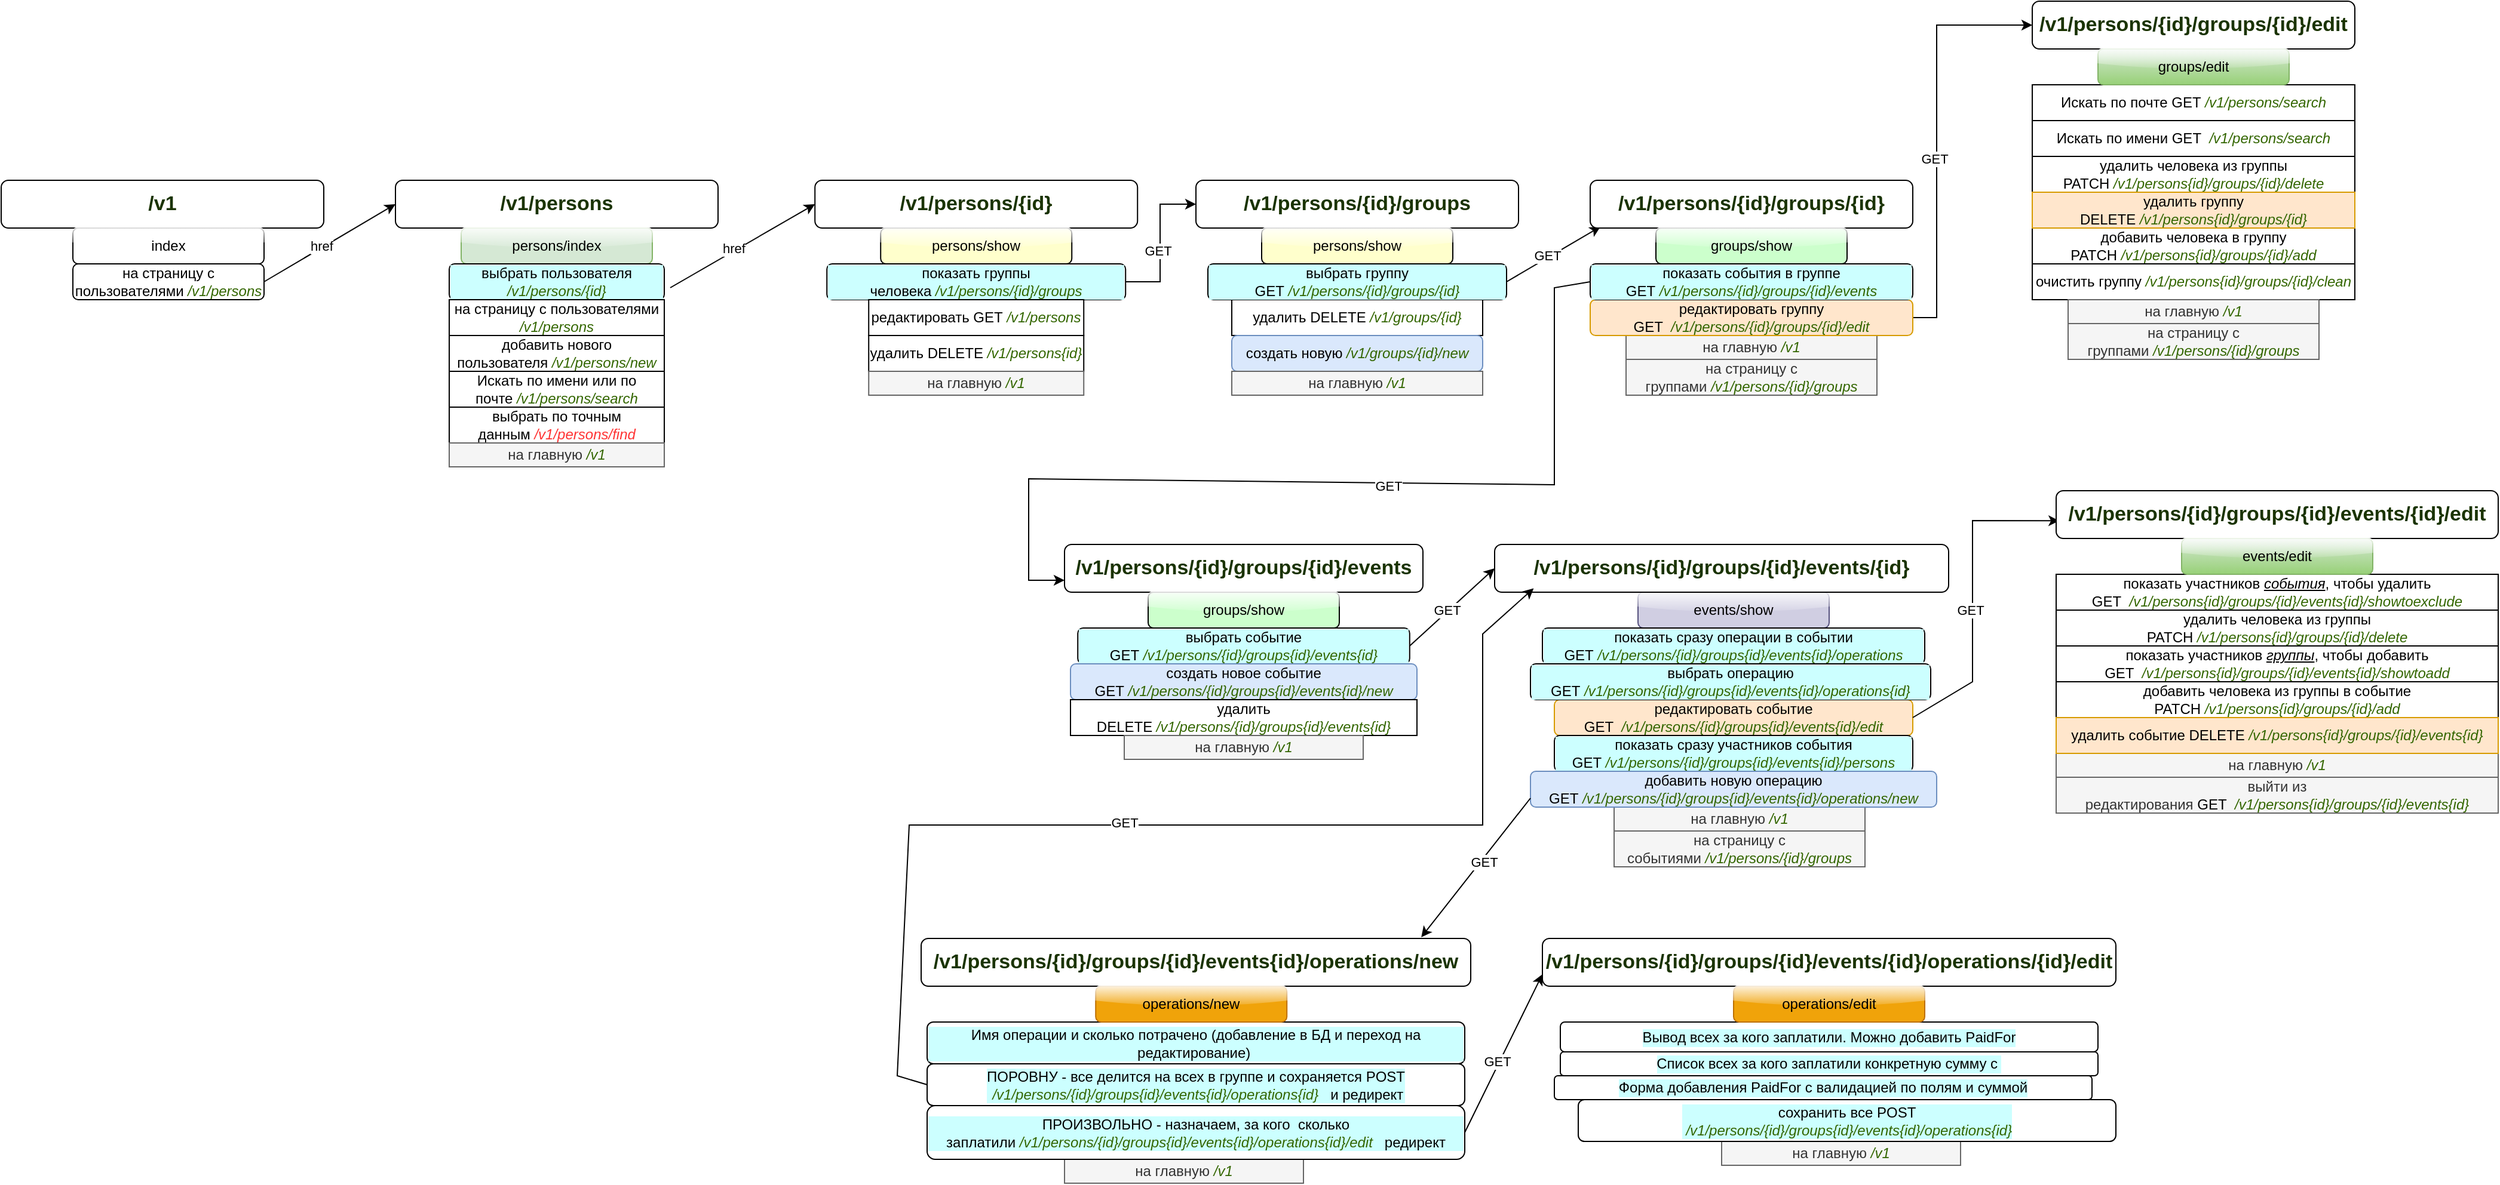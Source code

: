<mxfile version="24.2.5" type="device">
  <diagram name="Page-1" id="74e2e168-ea6b-b213-b513-2b3c1d86103e">
    <mxGraphModel dx="1304" dy="1616" grid="1" gridSize="10" guides="1" tooltips="1" connect="1" arrows="1" fold="1" page="1" pageScale="1" pageWidth="1100" pageHeight="850" background="none" math="0" shadow="0">
      <root>
        <mxCell id="0" />
        <mxCell id="1" parent="0" />
        <mxCell id="BEBbS3vsw5Kdo4hlM5Nz-18" value="" style="group" parent="1" vertex="1" connectable="0">
          <mxGeometry x="20" y="30" width="270" height="100" as="geometry" />
        </mxCell>
        <mxCell id="BEBbS3vsw5Kdo4hlM5Nz-8" value="&lt;b&gt;&lt;font color=&quot;#1a3300&quot; style=&quot;font-size: 17px;&quot;&gt;/v1&lt;/font&gt;&lt;/b&gt;" style="rounded=1;whiteSpace=wrap;html=1;align=center;" parent="BEBbS3vsw5Kdo4hlM5Nz-18" vertex="1">
          <mxGeometry width="270" height="40" as="geometry" />
        </mxCell>
        <mxCell id="BEBbS3vsw5Kdo4hlM5Nz-9" value="index" style="rounded=1;whiteSpace=wrap;html=1;shadow=0;glass=1;" parent="BEBbS3vsw5Kdo4hlM5Nz-18" vertex="1">
          <mxGeometry x="60" y="40" width="160" height="30" as="geometry" />
        </mxCell>
        <mxCell id="BEBbS3vsw5Kdo4hlM5Nz-13" value="на страницу с пользователями&amp;nbsp;&lt;i&gt;&lt;font color=&quot;#336600&quot;&gt;/v1/persons&lt;/font&gt;&lt;/i&gt;" style="rounded=1;whiteSpace=wrap;html=1;shadow=0;" parent="BEBbS3vsw5Kdo4hlM5Nz-18" vertex="1">
          <mxGeometry x="60" y="70" width="160" height="30" as="geometry" />
        </mxCell>
        <mxCell id="BEBbS3vsw5Kdo4hlM5Nz-21" value="" style="endArrow=classic;html=1;rounded=0;exitX=1;exitY=0.5;exitDx=0;exitDy=0;entryX=0;entryY=0.5;entryDx=0;entryDy=0;" parent="1" source="BEBbS3vsw5Kdo4hlM5Nz-13" target="BEBbS3vsw5Kdo4hlM5Nz-15" edge="1">
          <mxGeometry relative="1" as="geometry">
            <mxPoint x="430" y="220" as="sourcePoint" />
            <mxPoint x="530" y="220" as="targetPoint" />
          </mxGeometry>
        </mxCell>
        <mxCell id="BEBbS3vsw5Kdo4hlM5Nz-24" value="href" style="edgeLabel;html=1;align=center;verticalAlign=middle;resizable=0;points=[];" parent="BEBbS3vsw5Kdo4hlM5Nz-21" vertex="1" connectable="0">
          <mxGeometry x="-0.109" y="2" relative="1" as="geometry">
            <mxPoint as="offset" />
          </mxGeometry>
        </mxCell>
        <mxCell id="BEBbS3vsw5Kdo4hlM5Nz-44" value="" style="group;fillColor=default;" parent="1" vertex="1" connectable="0">
          <mxGeometry x="350" y="30" width="270" height="240" as="geometry" />
        </mxCell>
        <mxCell id="BEBbS3vsw5Kdo4hlM5Nz-15" value="&lt;b&gt;&lt;font color=&quot;#1a3300&quot; style=&quot;font-size: 17px;&quot;&gt;/v1/persons&lt;/font&gt;&lt;/b&gt;" style="rounded=1;whiteSpace=wrap;html=1;align=center;gradientColor=none;" parent="BEBbS3vsw5Kdo4hlM5Nz-44" vertex="1">
          <mxGeometry width="270" height="40" as="geometry" />
        </mxCell>
        <mxCell id="BEBbS3vsw5Kdo4hlM5Nz-16" value="persons/index" style="rounded=1;whiteSpace=wrap;html=1;fillColor=#d5e8d4;strokeColor=#82b366;shadow=0;glass=1;" parent="BEBbS3vsw5Kdo4hlM5Nz-44" vertex="1">
          <mxGeometry x="55" y="40" width="160" height="30" as="geometry" />
        </mxCell>
        <mxCell id="BEBbS3vsw5Kdo4hlM5Nz-17" value="выбрать пользователя &lt;i style=&quot;&quot;&gt;&lt;font color=&quot;#336600&quot;&gt;/v1/persons/{id}&lt;/font&gt;&lt;/i&gt;" style="rounded=1;whiteSpace=wrap;html=1;shadow=0;align=center;horizontal=1;verticalAlign=middle;labelBackgroundColor=#CCFFFF;" parent="BEBbS3vsw5Kdo4hlM5Nz-44" vertex="1">
          <mxGeometry x="45" y="70" width="180" height="30" as="geometry" />
        </mxCell>
        <mxCell id="BEBbS3vsw5Kdo4hlM5Nz-25" value="на страницу с пользователями &lt;i&gt;&lt;font color=&quot;#336600&quot;&gt;/v1/persons&lt;/font&gt;&lt;/i&gt;" style="rounded=0;whiteSpace=wrap;html=1;shadow=0;align=center;horizontal=1;verticalAlign=middle;" parent="BEBbS3vsw5Kdo4hlM5Nz-44" vertex="1">
          <mxGeometry x="45" y="100" width="180" height="30" as="geometry" />
        </mxCell>
        <mxCell id="BEBbS3vsw5Kdo4hlM5Nz-26" value="добавить нового пользователя&amp;nbsp;&lt;i&gt;&lt;font color=&quot;#336600&quot;&gt;/v1/persons/new&lt;/font&gt;&lt;/i&gt;" style="rounded=0;whiteSpace=wrap;html=1;shadow=0;align=center;horizontal=1;verticalAlign=middle;" parent="BEBbS3vsw5Kdo4hlM5Nz-44" vertex="1">
          <mxGeometry x="45" y="130" width="180" height="30" as="geometry" />
        </mxCell>
        <mxCell id="BEBbS3vsw5Kdo4hlM5Nz-27" value="Искать по имени или по почте&amp;nbsp;&lt;i&gt;&lt;font color=&quot;#336600&quot;&gt;/v1/persons/search&lt;/font&gt;&lt;/i&gt;" style="rounded=0;whiteSpace=wrap;html=1;shadow=0;align=center;horizontal=1;verticalAlign=middle;" parent="BEBbS3vsw5Kdo4hlM5Nz-44" vertex="1">
          <mxGeometry x="45" y="160" width="180" height="30" as="geometry" />
        </mxCell>
        <mxCell id="BEBbS3vsw5Kdo4hlM5Nz-28" value="выбрать по точным данным&amp;nbsp;&lt;i&gt;&lt;font color=&quot;#ff3333&quot;&gt;/v1/persons/find&lt;/font&gt;&lt;/i&gt;" style="rounded=0;whiteSpace=wrap;html=1;shadow=0;align=center;horizontal=1;verticalAlign=middle;" parent="BEBbS3vsw5Kdo4hlM5Nz-44" vertex="1">
          <mxGeometry x="45" y="190" width="180" height="30" as="geometry" />
        </mxCell>
        <mxCell id="BEBbS3vsw5Kdo4hlM5Nz-40" value="на главную&amp;nbsp;&lt;i&gt;&lt;font color=&quot;#336600&quot;&gt;/v1&lt;/font&gt;&lt;/i&gt;" style="rounded=0;whiteSpace=wrap;html=1;shadow=0;align=center;horizontal=1;verticalAlign=middle;fillColor=#f5f5f5;fontColor=#333333;strokeColor=#666666;" parent="BEBbS3vsw5Kdo4hlM5Nz-44" vertex="1">
          <mxGeometry x="45" y="220" width="180" height="20" as="geometry" />
        </mxCell>
        <mxCell id="BEBbS3vsw5Kdo4hlM5Nz-48" value="" style="endArrow=classic;html=1;rounded=0;entryX=0;entryY=0.5;entryDx=0;entryDy=0;" parent="1" target="BEBbS3vsw5Kdo4hlM5Nz-31" edge="1">
          <mxGeometry relative="1" as="geometry">
            <mxPoint x="580" y="120" as="sourcePoint" />
            <mxPoint x="700" y="90" as="targetPoint" />
          </mxGeometry>
        </mxCell>
        <mxCell id="BEBbS3vsw5Kdo4hlM5Nz-49" value="href" style="edgeLabel;html=1;align=center;verticalAlign=middle;resizable=0;points=[];" parent="BEBbS3vsw5Kdo4hlM5Nz-48" vertex="1" connectable="0">
          <mxGeometry x="-0.109" y="2" relative="1" as="geometry">
            <mxPoint as="offset" />
          </mxGeometry>
        </mxCell>
        <mxCell id="BEBbS3vsw5Kdo4hlM5Nz-50" value="" style="group" parent="1" vertex="1" connectable="0">
          <mxGeometry x="701.11" y="30" width="270" height="210" as="geometry" />
        </mxCell>
        <mxCell id="BEBbS3vsw5Kdo4hlM5Nz-31" value="&lt;b&gt;&lt;font color=&quot;#1a3300&quot; style=&quot;font-size: 17px;&quot;&gt;/v1/persons/{id}&lt;/font&gt;&lt;/b&gt;" style="rounded=1;whiteSpace=wrap;html=1;align=center;" parent="BEBbS3vsw5Kdo4hlM5Nz-50" vertex="1">
          <mxGeometry width="270" height="40" as="geometry" />
        </mxCell>
        <mxCell id="BEBbS3vsw5Kdo4hlM5Nz-32" value="persons/show" style="rounded=1;whiteSpace=wrap;html=1;fillColor=#FFFFCC;strokeColor=default;shadow=0;glass=1;gradientColor=none;fillStyle=auto;" parent="BEBbS3vsw5Kdo4hlM5Nz-50" vertex="1">
          <mxGeometry x="55" y="40" width="160" height="30" as="geometry" />
        </mxCell>
        <mxCell id="BEBbS3vsw5Kdo4hlM5Nz-33" value="показать группы человека&amp;nbsp;&lt;i style=&quot;&quot;&gt;&lt;font color=&quot;#336600&quot;&gt;/v1/persons/{id}/groups&lt;/font&gt;&lt;/i&gt;" style="rounded=1;whiteSpace=wrap;html=1;shadow=0;align=center;horizontal=1;verticalAlign=middle;labelBackgroundColor=#CCFFFF;" parent="BEBbS3vsw5Kdo4hlM5Nz-50" vertex="1">
          <mxGeometry x="10" y="70" width="250" height="30" as="geometry" />
        </mxCell>
        <mxCell id="BEBbS3vsw5Kdo4hlM5Nz-34" value="редактировать GET&amp;nbsp;&lt;i&gt;&lt;font color=&quot;#336600&quot;&gt;/v1/persons&lt;/font&gt;&lt;/i&gt;" style="rounded=0;whiteSpace=wrap;html=1;shadow=0;align=center;horizontal=1;verticalAlign=middle;" parent="BEBbS3vsw5Kdo4hlM5Nz-50" vertex="1">
          <mxGeometry x="45" y="100" width="180" height="30" as="geometry" />
        </mxCell>
        <mxCell id="BEBbS3vsw5Kdo4hlM5Nz-35" value="удалить DELETE&amp;nbsp;&lt;i&gt;&lt;font color=&quot;#336600&quot;&gt;/v1/persons{id}&lt;/font&gt;&lt;/i&gt;" style="rounded=0;whiteSpace=wrap;html=1;shadow=0;align=center;horizontal=1;verticalAlign=middle;" parent="BEBbS3vsw5Kdo4hlM5Nz-50" vertex="1">
          <mxGeometry x="45" y="130" width="180" height="30" as="geometry" />
        </mxCell>
        <mxCell id="BEBbS3vsw5Kdo4hlM5Nz-43" value="на главную&amp;nbsp;&lt;i&gt;&lt;font color=&quot;#336600&quot;&gt;/v1&lt;/font&gt;&lt;/i&gt;" style="rounded=0;whiteSpace=wrap;html=1;shadow=0;align=center;horizontal=1;verticalAlign=middle;fillColor=#f5f5f5;fontColor=#333333;strokeColor=#666666;" parent="BEBbS3vsw5Kdo4hlM5Nz-50" vertex="1">
          <mxGeometry x="45" y="160" width="180" height="20" as="geometry" />
        </mxCell>
        <mxCell id="BEBbS3vsw5Kdo4hlM5Nz-63" value="" style="group;rounded=1;" parent="1" vertex="1" connectable="0">
          <mxGeometry x="1020" y="30" width="270" height="180" as="geometry" />
        </mxCell>
        <mxCell id="BEBbS3vsw5Kdo4hlM5Nz-52" value="&lt;b&gt;&lt;font color=&quot;#1a3300&quot; style=&quot;font-size: 17px;&quot;&gt;/v1/persons/{id}/groups&lt;/font&gt;&lt;/b&gt;" style="rounded=1;whiteSpace=wrap;html=1;align=center;" parent="BEBbS3vsw5Kdo4hlM5Nz-63" vertex="1">
          <mxGeometry width="270" height="40" as="geometry" />
        </mxCell>
        <mxCell id="BEBbS3vsw5Kdo4hlM5Nz-53" value="persons/show" style="rounded=1;whiteSpace=wrap;html=1;fillColor=#FFFFCC;strokeColor=default;shadow=0;glass=1;gradientColor=none;fillStyle=auto;" parent="BEBbS3vsw5Kdo4hlM5Nz-63" vertex="1">
          <mxGeometry x="55" y="40" width="160" height="30" as="geometry" />
        </mxCell>
        <mxCell id="BEBbS3vsw5Kdo4hlM5Nz-56" value="удалить DELETE&amp;nbsp;&lt;i&gt;&lt;font color=&quot;#336600&quot;&gt;/v1/groups/{id}&lt;/font&gt;&lt;/i&gt;" style="rounded=0;whiteSpace=wrap;html=1;shadow=0;align=center;horizontal=1;verticalAlign=middle;" parent="BEBbS3vsw5Kdo4hlM5Nz-63" vertex="1">
          <mxGeometry x="30" y="100" width="210" height="30" as="geometry" />
        </mxCell>
        <mxCell id="BEBbS3vsw5Kdo4hlM5Nz-82" value="выбрать группу GET&amp;nbsp;&lt;i&gt;&lt;font color=&quot;#336600&quot;&gt;/v1/persons/{id}/groups/{id}&lt;/font&gt;&lt;/i&gt;" style="rounded=1;whiteSpace=wrap;html=1;shadow=0;align=center;horizontal=1;verticalAlign=middle;labelBackgroundColor=#CCFFFF;fillColor=#CCFFFF;" parent="BEBbS3vsw5Kdo4hlM5Nz-63" vertex="1">
          <mxGeometry x="10" y="70" width="250" height="30" as="geometry" />
        </mxCell>
        <mxCell id="oNw53tcxBaCoQyOkh3II-2" value="создать новую&amp;nbsp;&lt;i&gt;&lt;font color=&quot;#336600&quot;&gt;/v1/groups/{id}/&lt;/font&gt;&lt;/i&gt;&lt;i&gt;&lt;font color=&quot;#336600&quot;&gt;new&lt;/font&gt;&lt;/i&gt;" style="rounded=1;whiteSpace=wrap;html=1;shadow=0;align=center;horizontal=1;verticalAlign=middle;fillColor=#dae8fc;strokeColor=#6c8ebf;" vertex="1" parent="BEBbS3vsw5Kdo4hlM5Nz-63">
          <mxGeometry x="30" y="130" width="210" height="30" as="geometry" />
        </mxCell>
        <mxCell id="BEBbS3vsw5Kdo4hlM5Nz-57" value="на главную&amp;nbsp;&lt;i&gt;&lt;font color=&quot;#336600&quot;&gt;/v1&lt;/font&gt;&lt;/i&gt;" style="rounded=0;whiteSpace=wrap;html=1;shadow=0;align=center;horizontal=1;verticalAlign=middle;fillColor=#f5f5f5;fontColor=#333333;strokeColor=#666666;" parent="BEBbS3vsw5Kdo4hlM5Nz-63" vertex="1">
          <mxGeometry x="30" y="160" width="210" height="20" as="geometry" />
        </mxCell>
        <mxCell id="BEBbS3vsw5Kdo4hlM5Nz-71" value="" style="endArrow=classic;html=1;rounded=0;entryX=0;entryY=0.5;entryDx=0;entryDy=0;exitX=1;exitY=0.5;exitDx=0;exitDy=0;" parent="1" source="BEBbS3vsw5Kdo4hlM5Nz-33" target="BEBbS3vsw5Kdo4hlM5Nz-52" edge="1">
          <mxGeometry relative="1" as="geometry">
            <mxPoint x="920" y="155" as="sourcePoint" />
            <mxPoint x="1030" y="85" as="targetPoint" />
            <Array as="points">
              <mxPoint x="990" y="115" />
              <mxPoint x="990" y="50" />
            </Array>
          </mxGeometry>
        </mxCell>
        <mxCell id="BEBbS3vsw5Kdo4hlM5Nz-72" value="GET" style="edgeLabel;html=1;align=center;verticalAlign=middle;resizable=0;points=[];" parent="BEBbS3vsw5Kdo4hlM5Nz-71" vertex="1" connectable="0">
          <mxGeometry x="-0.109" y="2" relative="1" as="geometry">
            <mxPoint as="offset" />
          </mxGeometry>
        </mxCell>
        <mxCell id="BEBbS3vsw5Kdo4hlM5Nz-73" value="" style="endArrow=classic;html=1;rounded=0;exitX=1;exitY=0.5;exitDx=0;exitDy=0;entryX=0.032;entryY=0.971;entryDx=0;entryDy=0;entryPerimeter=0;" parent="1" source="BEBbS3vsw5Kdo4hlM5Nz-82" target="BEBbS3vsw5Kdo4hlM5Nz-65" edge="1">
          <mxGeometry relative="1" as="geometry">
            <mxPoint x="1270" y="115" as="sourcePoint" />
            <mxPoint x="1350" y="70" as="targetPoint" />
          </mxGeometry>
        </mxCell>
        <mxCell id="BEBbS3vsw5Kdo4hlM5Nz-74" value="GET" style="edgeLabel;html=1;align=center;verticalAlign=middle;resizable=0;points=[];" parent="BEBbS3vsw5Kdo4hlM5Nz-73" vertex="1" connectable="0">
          <mxGeometry x="-0.109" y="2" relative="1" as="geometry">
            <mxPoint as="offset" />
          </mxGeometry>
        </mxCell>
        <mxCell id="BEBbS3vsw5Kdo4hlM5Nz-88" value="" style="endArrow=classic;html=1;rounded=0;exitX=1;exitY=0.5;exitDx=0;exitDy=0;entryX=0;entryY=0.5;entryDx=0;entryDy=0;" parent="1" source="BEBbS3vsw5Kdo4hlM5Nz-67" target="BEBbS3vsw5Kdo4hlM5Nz-85" edge="1">
          <mxGeometry relative="1" as="geometry">
            <mxPoint x="1620" y="146" as="sourcePoint" />
            <mxPoint x="1699" y="100" as="targetPoint" />
            <Array as="points">
              <mxPoint x="1640" y="145" />
              <mxPoint x="1640" y="-100" />
            </Array>
          </mxGeometry>
        </mxCell>
        <mxCell id="BEBbS3vsw5Kdo4hlM5Nz-89" value="GET" style="edgeLabel;html=1;align=center;verticalAlign=middle;resizable=0;points=[];" parent="BEBbS3vsw5Kdo4hlM5Nz-88" vertex="1" connectable="0">
          <mxGeometry x="-0.109" y="2" relative="1" as="geometry">
            <mxPoint as="offset" />
          </mxGeometry>
        </mxCell>
        <mxCell id="BEBbS3vsw5Kdo4hlM5Nz-90" value="" style="endArrow=classic;html=1;rounded=0;exitX=0;exitY=0.5;exitDx=0;exitDy=0;entryX=0;entryY=0.75;entryDx=0;entryDy=0;" parent="1" source="BEBbS3vsw5Kdo4hlM5Nz-70" target="BEBbS3vsw5Kdo4hlM5Nz-101" edge="1">
          <mxGeometry relative="1" as="geometry">
            <mxPoint x="1360" y="150" as="sourcePoint" />
            <mxPoint x="690" y="390" as="targetPoint" />
            <Array as="points">
              <mxPoint x="1320" y="120" />
              <mxPoint x="1320" y="285" />
              <mxPoint x="880" y="280" />
              <mxPoint x="880" y="365" />
            </Array>
          </mxGeometry>
        </mxCell>
        <mxCell id="BEBbS3vsw5Kdo4hlM5Nz-91" value="GET" style="edgeLabel;html=1;align=center;verticalAlign=middle;resizable=0;points=[];" parent="BEBbS3vsw5Kdo4hlM5Nz-90" vertex="1" connectable="0">
          <mxGeometry x="-0.109" y="2" relative="1" as="geometry">
            <mxPoint as="offset" />
          </mxGeometry>
        </mxCell>
        <mxCell id="BEBbS3vsw5Kdo4hlM5Nz-92" value="" style="group" parent="1" vertex="1" connectable="0">
          <mxGeometry x="1350" y="30" width="270" height="180" as="geometry" />
        </mxCell>
        <mxCell id="BEBbS3vsw5Kdo4hlM5Nz-69" value="на главную&amp;nbsp;&lt;i&gt;&lt;font color=&quot;#336600&quot;&gt;/v1&lt;/font&gt;&lt;/i&gt;" style="rounded=0;whiteSpace=wrap;html=1;shadow=0;align=center;horizontal=1;verticalAlign=middle;fillColor=#f5f5f5;fontColor=#333333;strokeColor=#666666;" parent="BEBbS3vsw5Kdo4hlM5Nz-92" vertex="1">
          <mxGeometry x="30" y="130" width="210" height="20" as="geometry" />
        </mxCell>
        <mxCell id="BEBbS3vsw5Kdo4hlM5Nz-78" value="на страницу с группами&amp;nbsp;&lt;i style=&quot;color: rgb(0, 0, 0);&quot;&gt;&lt;font color=&quot;#336600&quot;&gt;/v1/persons/{id}/groups&lt;/font&gt;&lt;/i&gt;" style="rounded=0;whiteSpace=wrap;html=1;shadow=0;align=center;horizontal=1;verticalAlign=middle;fillColor=#f5f5f5;fontColor=#333333;strokeColor=#666666;" parent="BEBbS3vsw5Kdo4hlM5Nz-92" vertex="1">
          <mxGeometry x="30" y="150" width="210" height="30" as="geometry" />
        </mxCell>
        <mxCell id="BEBbS3vsw5Kdo4hlM5Nz-65" value="&lt;b&gt;&lt;font color=&quot;#1a3300&quot; style=&quot;font-size: 17px;&quot;&gt;/v1/persons/{id}/groups/{id}&lt;/font&gt;&lt;/b&gt;" style="rounded=1;whiteSpace=wrap;html=1;align=center;" parent="BEBbS3vsw5Kdo4hlM5Nz-92" vertex="1">
          <mxGeometry width="270" height="40" as="geometry" />
        </mxCell>
        <mxCell id="BEBbS3vsw5Kdo4hlM5Nz-66" value="groups/show" style="rounded=1;whiteSpace=wrap;html=1;fillColor=#CCFFCC;strokeColor=default;shadow=0;glass=1;gradientColor=none;fillStyle=auto;" parent="BEBbS3vsw5Kdo4hlM5Nz-92" vertex="1">
          <mxGeometry x="55" y="40" width="160" height="30" as="geometry" />
        </mxCell>
        <mxCell id="BEBbS3vsw5Kdo4hlM5Nz-67" value="редактировать группу GET&amp;nbsp;&amp;nbsp;&lt;i&gt;&lt;font color=&quot;#336600&quot;&gt;/v1/persons/{id}/groups/{id}/edit&lt;/font&gt;&lt;/i&gt;" style="rounded=1;whiteSpace=wrap;html=1;shadow=0;align=center;horizontal=1;verticalAlign=middle;fillColor=#ffe6cc;strokeColor=#d79b00;" parent="BEBbS3vsw5Kdo4hlM5Nz-92" vertex="1">
          <mxGeometry y="100" width="270" height="30" as="geometry" />
        </mxCell>
        <mxCell id="BEBbS3vsw5Kdo4hlM5Nz-70" value="показать события в группе GET&amp;nbsp;&lt;i style=&quot;&quot;&gt;&lt;font color=&quot;#336600&quot;&gt;/v1/persons/{id}/groups/{id}/events&lt;/font&gt;&lt;/i&gt;" style="rounded=1;whiteSpace=wrap;html=1;shadow=0;align=center;horizontal=1;verticalAlign=middle;labelBackgroundColor=#CCFFFF;" parent="BEBbS3vsw5Kdo4hlM5Nz-92" vertex="1">
          <mxGeometry y="70" width="270" height="30" as="geometry" />
        </mxCell>
        <mxCell id="BEBbS3vsw5Kdo4hlM5Nz-101" value="&lt;b&gt;&lt;font style=&quot;font-size: 17px;&quot; color=&quot;#1a3300&quot;&gt;/v1/persons/{id}/groups/{id}/events&lt;/font&gt;&lt;/b&gt;" style="rounded=1;whiteSpace=wrap;html=1;align=center;" parent="1" vertex="1">
          <mxGeometry x="910" y="335" width="300" height="40" as="geometry" />
        </mxCell>
        <mxCell id="BEBbS3vsw5Kdo4hlM5Nz-103" value="выбрать событие GET&amp;nbsp;&lt;i style=&quot;&quot;&gt;&lt;font color=&quot;#336600&quot;&gt;/v1/persons/{id}/groups{id}/events{id}&lt;/font&gt;&lt;/i&gt;" style="rounded=1;whiteSpace=wrap;html=1;shadow=0;align=center;horizontal=1;verticalAlign=middle;labelBackgroundColor=#CCFFFF;" parent="1" vertex="1">
          <mxGeometry x="921.111" y="405" width="277.778" height="30" as="geometry" />
        </mxCell>
        <mxCell id="BEBbS3vsw5Kdo4hlM5Nz-104" value="создать новое событие GET&amp;nbsp;&lt;i&gt;&lt;font color=&quot;#336600&quot;&gt;/v1/persons/{id}/groups{id}/events{id}/new&lt;/font&gt;&lt;/i&gt;" style="rounded=1;html=1;shadow=0;align=center;horizontal=1;verticalAlign=middle;whiteSpace=wrap;fillColor=#dae8fc;strokeColor=#6c8ebf;" parent="1" vertex="1">
          <mxGeometry x="915" y="435" width="290" height="30" as="geometry" />
        </mxCell>
        <mxCell id="BEBbS3vsw5Kdo4hlM5Nz-105" value="удалить DELETE&amp;nbsp;&lt;i&gt;&lt;font color=&quot;#336600&quot;&gt;/v1/persons/{id}/groups{id}/events{id}&lt;/font&gt;&lt;/i&gt;" style="rounded=0;whiteSpace=wrap;html=1;shadow=0;align=center;horizontal=1;verticalAlign=middle;" parent="1" vertex="1">
          <mxGeometry x="915" y="465" width="290" height="30" as="geometry" />
        </mxCell>
        <mxCell id="BEBbS3vsw5Kdo4hlM5Nz-106" value="на главную&amp;nbsp;&lt;i&gt;&lt;font color=&quot;#336600&quot;&gt;/v1&lt;/font&gt;&lt;/i&gt;" style="rounded=0;whiteSpace=wrap;html=1;shadow=0;align=center;horizontal=1;verticalAlign=middle;fillColor=#f5f5f5;fontColor=#333333;strokeColor=#666666;" parent="1" vertex="1">
          <mxGeometry x="960" y="495" width="200" height="20" as="geometry" />
        </mxCell>
        <mxCell id="oNw53tcxBaCoQyOkh3II-6" value="на главную&amp;nbsp;&lt;i&gt;&lt;font color=&quot;#336600&quot;&gt;/v1&lt;/font&gt;&lt;/i&gt;" style="rounded=0;whiteSpace=wrap;html=1;shadow=0;align=center;horizontal=1;verticalAlign=middle;fillColor=#f5f5f5;fontColor=#333333;strokeColor=#666666;" vertex="1" parent="1">
          <mxGeometry x="1370" y="555" width="210" height="20" as="geometry" />
        </mxCell>
        <mxCell id="oNw53tcxBaCoQyOkh3II-7" value="на страницу с событиями&amp;nbsp;&lt;i style=&quot;color: rgb(0, 0, 0);&quot;&gt;&lt;font color=&quot;#336600&quot;&gt;/v1/persons/{id}/groups&lt;/font&gt;&lt;/i&gt;" style="rounded=0;whiteSpace=wrap;html=1;shadow=0;align=center;horizontal=1;verticalAlign=middle;fillColor=#f5f5f5;fontColor=#333333;strokeColor=#666666;" vertex="1" parent="1">
          <mxGeometry x="1370" y="575" width="210" height="30" as="geometry" />
        </mxCell>
        <mxCell id="oNw53tcxBaCoQyOkh3II-9" value="events/show" style="rounded=1;whiteSpace=wrap;html=1;fillColor=#d0cee2;shadow=0;glass=1;fillStyle=auto;strokeColor=#56517e;" vertex="1" parent="1">
          <mxGeometry x="1390" y="375" width="160" height="30" as="geometry" />
        </mxCell>
        <mxCell id="oNw53tcxBaCoQyOkh3II-10" value="редактировать событие GET&amp;nbsp;&amp;nbsp;&lt;i&gt;&lt;font color=&quot;#336600&quot;&gt;/v1/persons/{id}/groups{id}/events{id}/edit&lt;/font&gt;&lt;/i&gt;" style="rounded=1;whiteSpace=wrap;html=1;shadow=0;align=center;horizontal=1;verticalAlign=middle;fillColor=#ffe6cc;strokeColor=#d79b00;" vertex="1" parent="1">
          <mxGeometry x="1320" y="465" width="300" height="30" as="geometry" />
        </mxCell>
        <mxCell id="oNw53tcxBaCoQyOkh3II-11" value="показать сразу операции в событии GET&amp;nbsp;&lt;i style=&quot;&quot;&gt;&lt;font color=&quot;#336600&quot;&gt;/v1/persons/{id}/groups{id}/events{id}/operations&lt;/font&gt;&lt;/i&gt;" style="rounded=1;whiteSpace=wrap;html=1;shadow=0;align=center;horizontal=1;verticalAlign=middle;labelBackgroundColor=#CCFFFF;" vertex="1" parent="1">
          <mxGeometry x="1310" y="405" width="320" height="30" as="geometry" />
        </mxCell>
        <mxCell id="oNw53tcxBaCoQyOkh3II-12" value="&lt;b&gt;&lt;font style=&quot;font-size: 17px;&quot; color=&quot;#1a3300&quot;&gt;/v1/persons/{id}/groups/{id}/events/{id}&lt;/font&gt;&lt;/b&gt;" style="rounded=1;whiteSpace=wrap;html=1;align=center;" vertex="1" parent="1">
          <mxGeometry x="1270" y="335" width="380" height="40" as="geometry" />
        </mxCell>
        <mxCell id="oNw53tcxBaCoQyOkh3II-14" value="groups/show" style="rounded=1;whiteSpace=wrap;html=1;fillColor=#CCFFCC;strokeColor=default;shadow=0;glass=1;gradientColor=none;fillStyle=auto;" vertex="1" parent="1">
          <mxGeometry x="980" y="375" width="160" height="30" as="geometry" />
        </mxCell>
        <mxCell id="oNw53tcxBaCoQyOkh3II-15" value="" style="endArrow=classic;html=1;rounded=0;entryX=0;entryY=0.5;entryDx=0;entryDy=0;exitX=1;exitY=0.5;exitDx=0;exitDy=0;" edge="1" parent="1" source="BEBbS3vsw5Kdo4hlM5Nz-103" target="oNw53tcxBaCoQyOkh3II-12">
          <mxGeometry relative="1" as="geometry">
            <mxPoint x="1200" y="420" as="sourcePoint" />
            <mxPoint x="1277.89" y="367" as="targetPoint" />
          </mxGeometry>
        </mxCell>
        <mxCell id="oNw53tcxBaCoQyOkh3II-16" value="GET" style="edgeLabel;html=1;align=center;verticalAlign=middle;resizable=0;points=[];" vertex="1" connectable="0" parent="oNw53tcxBaCoQyOkh3II-15">
          <mxGeometry x="-0.109" y="2" relative="1" as="geometry">
            <mxPoint as="offset" />
          </mxGeometry>
        </mxCell>
        <mxCell id="oNw53tcxBaCoQyOkh3II-17" value="" style="group" vertex="1" connectable="0" parent="1">
          <mxGeometry x="1720" y="-120" width="270" height="300" as="geometry" />
        </mxCell>
        <mxCell id="BEBbS3vsw5Kdo4hlM5Nz-87" value="" style="group" parent="oNw53tcxBaCoQyOkh3II-17" vertex="1" connectable="0">
          <mxGeometry width="270" height="250" as="geometry" />
        </mxCell>
        <mxCell id="BEBbS3vsw5Kdo4hlM5Nz-75" value="добавить человека в группу PATCH&amp;nbsp;&lt;i&gt;&lt;font color=&quot;#336600&quot;&gt;/v1/persons{id}/groups/{id}/add&lt;/font&gt;&lt;/i&gt;" style="rounded=0;whiteSpace=wrap;html=1;shadow=0;align=center;horizontal=1;verticalAlign=middle;" parent="BEBbS3vsw5Kdo4hlM5Nz-87" vertex="1">
          <mxGeometry y="190" width="270" height="30" as="geometry" />
        </mxCell>
        <mxCell id="BEBbS3vsw5Kdo4hlM5Nz-76" value="удалить человека из группы PATCH&amp;nbsp;&lt;i&gt;&lt;font color=&quot;#336600&quot;&gt;/v1/persons{id}/groups/{id}/delete&lt;/font&gt;&lt;/i&gt;" style="rounded=0;whiteSpace=wrap;html=1;shadow=0;align=center;horizontal=1;verticalAlign=middle;" parent="BEBbS3vsw5Kdo4hlM5Nz-87" vertex="1">
          <mxGeometry y="130" width="270" height="30" as="geometry" />
        </mxCell>
        <mxCell id="BEBbS3vsw5Kdo4hlM5Nz-77" value="очистить группу&amp;nbsp;&lt;i&gt;&lt;font color=&quot;#336600&quot;&gt;/v1/persons{id}/groups/{id}/clean&lt;/font&gt;&lt;/i&gt;" style="rounded=0;whiteSpace=wrap;html=1;shadow=0;align=center;horizontal=1;verticalAlign=middle;" parent="BEBbS3vsw5Kdo4hlM5Nz-87" vertex="1">
          <mxGeometry y="220" width="270" height="30" as="geometry" />
        </mxCell>
        <mxCell id="BEBbS3vsw5Kdo4hlM5Nz-80" value="Искать по почте GET&amp;nbsp;&lt;i&gt;&lt;font color=&quot;#336600&quot;&gt;/v1/persons/search&lt;/font&gt;&lt;/i&gt;" style="rounded=0;whiteSpace=wrap;html=1;shadow=0;align=center;horizontal=1;verticalAlign=middle;" parent="BEBbS3vsw5Kdo4hlM5Nz-87" vertex="1">
          <mxGeometry y="70" width="270" height="30" as="geometry" />
        </mxCell>
        <mxCell id="BEBbS3vsw5Kdo4hlM5Nz-68" value="удалить группу DELETE&amp;nbsp;&lt;i&gt;&lt;font color=&quot;#336600&quot;&gt;/v1/persons{id}/groups/{id}&lt;/font&gt;&lt;/i&gt;" style="rounded=0;whiteSpace=wrap;html=1;shadow=0;align=center;horizontal=1;verticalAlign=middle;fillColor=#ffe6cc;strokeColor=#d79b00;" parent="BEBbS3vsw5Kdo4hlM5Nz-87" vertex="1">
          <mxGeometry y="160" width="270" height="30" as="geometry" />
        </mxCell>
        <mxCell id="BEBbS3vsw5Kdo4hlM5Nz-79" value="Искать по имени GET&amp;nbsp;&amp;nbsp;&lt;i&gt;&lt;font color=&quot;#336600&quot;&gt;/v1/persons/search&lt;/font&gt;&lt;/i&gt;" style="rounded=0;whiteSpace=wrap;html=1;shadow=0;align=center;horizontal=1;verticalAlign=middle;" parent="BEBbS3vsw5Kdo4hlM5Nz-87" vertex="1">
          <mxGeometry y="100" width="270" height="30" as="geometry" />
        </mxCell>
        <mxCell id="BEBbS3vsw5Kdo4hlM5Nz-85" value="&lt;b&gt;&lt;font color=&quot;#1a3300&quot; style=&quot;font-size: 17px;&quot;&gt;/v1/persons/{id}/groups/{id}/edit&lt;/font&gt;&lt;/b&gt;" style="rounded=1;whiteSpace=wrap;html=1;align=center;" parent="BEBbS3vsw5Kdo4hlM5Nz-87" vertex="1">
          <mxGeometry width="270" height="40" as="geometry" />
        </mxCell>
        <mxCell id="BEBbS3vsw5Kdo4hlM5Nz-86" value="groups/edit" style="rounded=1;whiteSpace=wrap;html=1;fillColor=#d5e8d4;strokeColor=#82b366;shadow=0;glass=1;gradientColor=#97d077;fillStyle=auto;" parent="BEBbS3vsw5Kdo4hlM5Nz-87" vertex="1">
          <mxGeometry x="55" y="40" width="160" height="30" as="geometry" />
        </mxCell>
        <mxCell id="oNw53tcxBaCoQyOkh3II-3" value="на главную&amp;nbsp;&lt;i&gt;&lt;font color=&quot;#336600&quot;&gt;/v1&lt;/font&gt;&lt;/i&gt;" style="rounded=0;whiteSpace=wrap;html=1;shadow=0;align=center;horizontal=1;verticalAlign=middle;fillColor=#f5f5f5;fontColor=#333333;strokeColor=#666666;" vertex="1" parent="oNw53tcxBaCoQyOkh3II-17">
          <mxGeometry x="30" y="250" width="210" height="20" as="geometry" />
        </mxCell>
        <mxCell id="oNw53tcxBaCoQyOkh3II-4" value="на страницу с группами&amp;nbsp;&lt;i style=&quot;color: rgb(0, 0, 0);&quot;&gt;&lt;font color=&quot;#336600&quot;&gt;/v1/persons/{id}/groups&lt;/font&gt;&lt;/i&gt;" style="rounded=0;whiteSpace=wrap;html=1;shadow=0;align=center;horizontal=1;verticalAlign=middle;fillColor=#f5f5f5;fontColor=#333333;strokeColor=#666666;" vertex="1" parent="oNw53tcxBaCoQyOkh3II-17">
          <mxGeometry x="30" y="270" width="210" height="30" as="geometry" />
        </mxCell>
        <mxCell id="oNw53tcxBaCoQyOkh3II-30" value="" style="endArrow=classic;html=1;rounded=0;entryX=0.007;entryY=0.63;entryDx=0;entryDy=0;exitX=1;exitY=0.5;exitDx=0;exitDy=0;entryPerimeter=0;" edge="1" parent="1" source="oNw53tcxBaCoQyOkh3II-10" target="oNw53tcxBaCoQyOkh3II-26">
          <mxGeometry relative="1" as="geometry">
            <mxPoint x="1640" y="407" as="sourcePoint" />
            <mxPoint x="1702" y="350" as="targetPoint" />
            <Array as="points">
              <mxPoint x="1670" y="450" />
              <mxPoint x="1670" y="315" />
            </Array>
          </mxGeometry>
        </mxCell>
        <mxCell id="oNw53tcxBaCoQyOkh3II-31" value="GET" style="edgeLabel;html=1;align=center;verticalAlign=middle;resizable=0;points=[];" vertex="1" connectable="0" parent="oNw53tcxBaCoQyOkh3II-30">
          <mxGeometry x="-0.109" y="2" relative="1" as="geometry">
            <mxPoint as="offset" />
          </mxGeometry>
        </mxCell>
        <mxCell id="oNw53tcxBaCoQyOkh3II-33" value="показать сразу участников события GET&amp;nbsp;&lt;i style=&quot;&quot;&gt;&lt;font color=&quot;#336600&quot;&gt;/v1/persons/{id}/groups{id}/events{id}/persons&lt;/font&gt;&lt;/i&gt;" style="rounded=1;whiteSpace=wrap;html=1;shadow=0;align=center;horizontal=1;verticalAlign=middle;labelBackgroundColor=#CCFFFF;" vertex="1" parent="1">
          <mxGeometry x="1320" y="495" width="300" height="30" as="geometry" />
        </mxCell>
        <mxCell id="oNw53tcxBaCoQyOkh3II-38" value="" style="group" vertex="1" connectable="0" parent="1">
          <mxGeometry x="1740" y="290" width="370" height="270" as="geometry" />
        </mxCell>
        <mxCell id="oNw53tcxBaCoQyOkh3II-28" value="на главную&amp;nbsp;&lt;i&gt;&lt;font color=&quot;#336600&quot;&gt;/v1&lt;/font&gt;&lt;/i&gt;" style="rounded=0;whiteSpace=wrap;html=1;shadow=0;align=center;horizontal=1;verticalAlign=middle;fillColor=#f5f5f5;fontColor=#333333;strokeColor=#666666;container=0;" vertex="1" parent="oNw53tcxBaCoQyOkh3II-38">
          <mxGeometry y="220" width="370" height="20" as="geometry" />
        </mxCell>
        <mxCell id="oNw53tcxBaCoQyOkh3II-29" value="выйти из редактирования&amp;nbsp;&lt;span style=&quot;color: rgb(0, 0, 0);&quot;&gt;GET&amp;nbsp;&amp;nbsp;&lt;/span&gt;&lt;i style=&quot;color: rgb(0, 0, 0);&quot;&gt;&lt;font color=&quot;#336600&quot;&gt;/v1/persons{id}/groups/{id}/events{id}&lt;/font&gt;&lt;/i&gt;" style="rounded=0;whiteSpace=wrap;html=1;shadow=0;align=center;horizontal=1;verticalAlign=middle;fillColor=#f5f5f5;fontColor=#333333;strokeColor=#666666;container=0;" vertex="1" parent="oNw53tcxBaCoQyOkh3II-38">
          <mxGeometry y="240" width="370" height="30" as="geometry" />
        </mxCell>
        <mxCell id="oNw53tcxBaCoQyOkh3II-20" value="добавить человека из группы в событие PATCH&amp;nbsp;&lt;i&gt;&lt;font color=&quot;#336600&quot;&gt;/v1/persons{id}/groups/{id}/add&lt;/font&gt;&lt;/i&gt;" style="rounded=0;whiteSpace=wrap;html=1;shadow=0;align=center;horizontal=1;verticalAlign=middle;" vertex="1" parent="oNw53tcxBaCoQyOkh3II-38">
          <mxGeometry y="160" width="370" height="30" as="geometry" />
        </mxCell>
        <mxCell id="oNw53tcxBaCoQyOkh3II-21" value="удалить человека из группы PATCH&amp;nbsp;&lt;i&gt;&lt;font color=&quot;#336600&quot;&gt;/v1/persons{id}/groups/{id}/delete&lt;/font&gt;&lt;/i&gt;" style="rounded=0;whiteSpace=wrap;html=1;shadow=0;align=center;horizontal=1;verticalAlign=middle;" vertex="1" parent="oNw53tcxBaCoQyOkh3II-38">
          <mxGeometry y="100" width="370" height="30" as="geometry" />
        </mxCell>
        <mxCell id="oNw53tcxBaCoQyOkh3II-24" value="удалить событие DELETE&amp;nbsp;&lt;i&gt;&lt;font color=&quot;#336600&quot;&gt;/v1/persons{id}/groups/{id}/events{id}&lt;/font&gt;&lt;/i&gt;" style="rounded=0;whiteSpace=wrap;html=1;shadow=0;align=center;horizontal=1;verticalAlign=middle;fillColor=#ffe6cc;strokeColor=#d79b00;" vertex="1" parent="oNw53tcxBaCoQyOkh3II-38">
          <mxGeometry y="190" width="370" height="30" as="geometry" />
        </mxCell>
        <mxCell id="oNw53tcxBaCoQyOkh3II-25" value="показать участников &lt;u&gt;&lt;i&gt;события&lt;/i&gt;&lt;/u&gt;, чтобы удалить GET&amp;nbsp;&amp;nbsp;&lt;i&gt;&lt;font color=&quot;#336600&quot;&gt;/v1/persons{id}/groups/{id}/events{id}/showtoexclude&lt;/font&gt;&lt;/i&gt;" style="rounded=0;whiteSpace=wrap;html=1;shadow=0;align=center;horizontal=1;verticalAlign=middle;" vertex="1" parent="oNw53tcxBaCoQyOkh3II-38">
          <mxGeometry y="70" width="370" height="30" as="geometry" />
        </mxCell>
        <mxCell id="oNw53tcxBaCoQyOkh3II-26" value="&lt;b&gt;&lt;font style=&quot;font-size: 17px;&quot; color=&quot;#1a3300&quot;&gt;/v1/persons/{id}/groups/{id}/events/{id}/edit&lt;/font&gt;&lt;/b&gt;" style="rounded=1;whiteSpace=wrap;html=1;align=center;" vertex="1" parent="oNw53tcxBaCoQyOkh3II-38">
          <mxGeometry width="370" height="40" as="geometry" />
        </mxCell>
        <mxCell id="oNw53tcxBaCoQyOkh3II-27" value="events/edit" style="rounded=1;whiteSpace=wrap;html=1;fillColor=#d5e8d4;strokeColor=#82b366;shadow=0;glass=1;gradientColor=#97d077;fillStyle=auto;" vertex="1" parent="oNw53tcxBaCoQyOkh3II-38">
          <mxGeometry x="105" y="40" width="160" height="30" as="geometry" />
        </mxCell>
        <mxCell id="oNw53tcxBaCoQyOkh3II-34" value="показать участников &lt;i&gt;&lt;u&gt;группы&lt;/u&gt;&lt;/i&gt;, чтобы добавить GET&amp;nbsp;&amp;nbsp;&lt;i&gt;&lt;font color=&quot;#336600&quot;&gt;/v1/persons{id}/groups/{id}/events{id}/showtoadd&lt;/font&gt;&lt;/i&gt;" style="rounded=0;whiteSpace=wrap;html=1;shadow=0;align=center;horizontal=1;verticalAlign=middle;" vertex="1" parent="oNw53tcxBaCoQyOkh3II-38">
          <mxGeometry y="130" width="370" height="30" as="geometry" />
        </mxCell>
        <mxCell id="oNw53tcxBaCoQyOkh3II-41" value="Имя операции и сколько потрачено (добавление в БД и переход на редактиров&lt;span style=&quot;background-color: rgb(204, 255, 255);&quot;&gt;ание)&amp;nbsp;&lt;/span&gt;" style="rounded=1;whiteSpace=wrap;html=1;shadow=0;align=center;horizontal=1;verticalAlign=middle;labelBackgroundColor=#CCFFFF;" vertex="1" parent="1">
          <mxGeometry x="795" y="735" width="450" height="35" as="geometry" />
        </mxCell>
        <mxCell id="oNw53tcxBaCoQyOkh3II-44" value="на главную&amp;nbsp;&lt;i&gt;&lt;font color=&quot;#336600&quot;&gt;/v1&lt;/font&gt;&lt;/i&gt;" style="rounded=0;whiteSpace=wrap;html=1;shadow=0;align=center;horizontal=1;verticalAlign=middle;fillColor=#f5f5f5;fontColor=#333333;strokeColor=#666666;" vertex="1" parent="1">
          <mxGeometry x="910" y="850" width="200" height="20" as="geometry" />
        </mxCell>
        <mxCell id="oNw53tcxBaCoQyOkh3II-46" value="&lt;b&gt;&lt;font style=&quot;font-size: 17px;&quot; color=&quot;#1a3300&quot;&gt;/v1/persons/{id}/groups/{id}/events{id}/operations/new&lt;/font&gt;&lt;/b&gt;" style="rounded=1;whiteSpace=wrap;html=1;align=center;" vertex="1" parent="1">
          <mxGeometry x="790" y="665" width="460" height="40" as="geometry" />
        </mxCell>
        <mxCell id="oNw53tcxBaCoQyOkh3II-47" value="operations/new" style="rounded=1;whiteSpace=wrap;html=1;fillColor=#f0a30a;shadow=0;glass=1;fillStyle=auto;strokeColor=#BD7000;fontColor=#000000;" vertex="1" parent="1">
          <mxGeometry x="936.11" y="705" width="160" height="30" as="geometry" />
        </mxCell>
        <mxCell id="oNw53tcxBaCoQyOkh3II-48" value="добавить новую операцию GET&amp;nbsp;&lt;i&gt;&lt;font color=&quot;#336600&quot;&gt;/v1/persons/{id}/groups{id}/events{id}/operations/new&lt;/font&gt;&lt;/i&gt;" style="rounded=1;html=1;shadow=0;align=center;horizontal=1;verticalAlign=middle;whiteSpace=wrap;fillColor=#dae8fc;strokeColor=#6c8ebf;" vertex="1" parent="1">
          <mxGeometry x="1300" y="525" width="340" height="30" as="geometry" />
        </mxCell>
        <mxCell id="oNw53tcxBaCoQyOkh3II-49" value="выбрать операцию GET&amp;nbsp;&lt;i style=&quot;&quot;&gt;&lt;font color=&quot;#336600&quot;&gt;/v1/persons/{id}/groups{id}/events{id}/operations{id}&lt;/font&gt;&lt;/i&gt;" style="rounded=1;whiteSpace=wrap;html=1;shadow=0;align=center;horizontal=1;verticalAlign=middle;labelBackgroundColor=#CCFFFF;" vertex="1" parent="1">
          <mxGeometry x="1300" y="435" width="335" height="30" as="geometry" />
        </mxCell>
        <mxCell id="oNw53tcxBaCoQyOkh3II-52" value="" style="endArrow=classic;html=1;rounded=0;entryX=0.91;entryY=-0.025;entryDx=0;entryDy=0;exitX=0;exitY=0.75;exitDx=0;exitDy=0;entryPerimeter=0;" edge="1" parent="1" source="oNw53tcxBaCoQyOkh3II-48" target="oNw53tcxBaCoQyOkh3II-46">
          <mxGeometry relative="1" as="geometry">
            <mxPoint x="1209" y="430" as="sourcePoint" />
            <mxPoint x="1280" y="365" as="targetPoint" />
          </mxGeometry>
        </mxCell>
        <mxCell id="oNw53tcxBaCoQyOkh3II-53" value="GET" style="edgeLabel;html=1;align=center;verticalAlign=middle;resizable=0;points=[];" vertex="1" connectable="0" parent="oNw53tcxBaCoQyOkh3II-52">
          <mxGeometry x="-0.109" y="2" relative="1" as="geometry">
            <mxPoint as="offset" />
          </mxGeometry>
        </mxCell>
        <mxCell id="oNw53tcxBaCoQyOkh3II-54" value="Вывод всех за кого заплатили. Можно добавить PaidFor" style="rounded=1;whiteSpace=wrap;html=1;shadow=0;align=center;horizontal=1;verticalAlign=middle;labelBackgroundColor=#CCFFFF;" vertex="1" parent="1">
          <mxGeometry x="1325" y="735" width="450" height="25" as="geometry" />
        </mxCell>
        <mxCell id="oNw53tcxBaCoQyOkh3II-55" value="на главную&amp;nbsp;&lt;i&gt;&lt;font color=&quot;#336600&quot;&gt;/v1&lt;/font&gt;&lt;/i&gt;" style="rounded=0;whiteSpace=wrap;html=1;shadow=0;align=center;horizontal=1;verticalAlign=middle;fillColor=#f5f5f5;fontColor=#333333;strokeColor=#666666;" vertex="1" parent="1">
          <mxGeometry x="1460" y="835" width="200" height="20" as="geometry" />
        </mxCell>
        <mxCell id="oNw53tcxBaCoQyOkh3II-56" value="&lt;b&gt;&lt;font style=&quot;font-size: 17px;&quot; color=&quot;#1a3300&quot;&gt;/v1/persons/{id}/groups/{id}/events/{id}/operations/{id}/edit&lt;/font&gt;&lt;/b&gt;" style="rounded=1;whiteSpace=wrap;html=1;align=center;" vertex="1" parent="1">
          <mxGeometry x="1310" y="665" width="480" height="40" as="geometry" />
        </mxCell>
        <mxCell id="oNw53tcxBaCoQyOkh3II-57" value="operations/edit" style="rounded=1;whiteSpace=wrap;html=1;fillColor=#f0a30a;shadow=0;glass=1;fillStyle=auto;strokeColor=#BD7000;fontColor=#000000;" vertex="1" parent="1">
          <mxGeometry x="1470.0" y="705" width="160" height="30" as="geometry" />
        </mxCell>
        <mxCell id="oNw53tcxBaCoQyOkh3II-58" value="" style="endArrow=classic;html=1;rounded=0;entryX=0.086;entryY=0.919;entryDx=0;entryDy=0;exitX=0;exitY=0.5;exitDx=0;exitDy=0;entryPerimeter=0;" edge="1" parent="1" source="oNw53tcxBaCoQyOkh3II-60" target="oNw53tcxBaCoQyOkh3II-12">
          <mxGeometry relative="1" as="geometry">
            <mxPoint x="1310" y="558" as="sourcePoint" />
            <mxPoint x="1219" y="674" as="targetPoint" />
            <Array as="points">
              <mxPoint x="770" y="780" />
              <mxPoint x="780" y="570" />
              <mxPoint x="1260" y="570" />
              <mxPoint x="1260" y="410" />
            </Array>
          </mxGeometry>
        </mxCell>
        <mxCell id="oNw53tcxBaCoQyOkh3II-59" value="GET" style="edgeLabel;html=1;align=center;verticalAlign=middle;resizable=0;points=[];" vertex="1" connectable="0" parent="oNw53tcxBaCoQyOkh3II-58">
          <mxGeometry x="-0.109" y="2" relative="1" as="geometry">
            <mxPoint as="offset" />
          </mxGeometry>
        </mxCell>
        <mxCell id="oNw53tcxBaCoQyOkh3II-60" value="&lt;span style=&quot;background-color: rgb(204, 255, 255);&quot;&gt;ПОРОВНУ - все делится на всех в группе и сохраняется POST&lt;/span&gt;&lt;div&gt;&lt;span style=&quot;background-color: rgb(204, 255, 255);&quot;&gt;&amp;nbsp;&lt;i style=&quot;&quot;&gt;&lt;font style=&quot;&quot; color=&quot;#336600&quot;&gt;/v1/persons/{id}/groups{id}/events{id}/operations{id}&amp;nbsp;&amp;nbsp;&lt;/font&gt;&lt;/i&gt;&lt;/span&gt;&amp;nbsp;и редирект&lt;/div&gt;" style="rounded=1;whiteSpace=wrap;html=1;shadow=0;align=center;horizontal=1;verticalAlign=middle;labelBackgroundColor=#CCFFFF;" vertex="1" parent="1">
          <mxGeometry x="795" y="770" width="450" height="35" as="geometry" />
        </mxCell>
        <mxCell id="oNw53tcxBaCoQyOkh3II-61" value="&lt;div&gt;&lt;span style=&quot;background-color: rgb(204, 255, 255);&quot;&gt;ПРОИЗВОЛЬНО - назначаем, за кого&amp;nbsp; сколько заплатили&amp;nbsp;&lt;i style=&quot;&quot;&gt;&lt;font style=&quot;&quot; color=&quot;#336600&quot;&gt;/v1/persons/{id}/groups{id}/events{id}/operations{id}/edit&amp;nbsp;&lt;/font&gt;&lt;/i&gt;&lt;/span&gt;&amp;nbsp; редирект&lt;/div&gt;" style="rounded=1;whiteSpace=wrap;html=1;shadow=0;align=center;horizontal=1;verticalAlign=middle;labelBackgroundColor=#CCFFFF;" vertex="1" parent="1">
          <mxGeometry x="795" y="805" width="450" height="45" as="geometry" />
        </mxCell>
        <mxCell id="oNw53tcxBaCoQyOkh3II-62" value="" style="endArrow=classic;html=1;rounded=0;entryX=0;entryY=0.75;entryDx=0;entryDy=0;exitX=1;exitY=0.5;exitDx=0;exitDy=0;" edge="1" parent="1" source="oNw53tcxBaCoQyOkh3II-61" target="oNw53tcxBaCoQyOkh3II-56">
          <mxGeometry relative="1" as="geometry">
            <mxPoint x="1381" y="840" as="sourcePoint" />
            <mxPoint x="1290" y="956" as="targetPoint" />
          </mxGeometry>
        </mxCell>
        <mxCell id="oNw53tcxBaCoQyOkh3II-63" value="GET" style="edgeLabel;html=1;align=center;verticalAlign=middle;resizable=0;points=[];" vertex="1" connectable="0" parent="oNw53tcxBaCoQyOkh3II-62">
          <mxGeometry x="-0.109" y="2" relative="1" as="geometry">
            <mxPoint as="offset" />
          </mxGeometry>
        </mxCell>
        <mxCell id="oNw53tcxBaCoQyOkh3II-64" value="&lt;span style=&quot;background-color: rgb(204, 255, 255);&quot;&gt;сохранить все POST&lt;/span&gt;&lt;div&gt;&lt;span style=&quot;background-color: rgb(204, 255, 255);&quot;&gt;&amp;nbsp;&lt;i style=&quot;&quot;&gt;&lt;font style=&quot;&quot; color=&quot;#336600&quot;&gt;/v1/persons/{id}/groups{id}/events{id}/operations{id}&lt;/font&gt;&lt;/i&gt;&lt;/span&gt;&lt;/div&gt;" style="rounded=1;whiteSpace=wrap;html=1;shadow=0;align=center;horizontal=1;verticalAlign=middle;labelBackgroundColor=#CCFFFF;" vertex="1" parent="1">
          <mxGeometry x="1340" y="800" width="450" height="35" as="geometry" />
        </mxCell>
        <mxCell id="oNw53tcxBaCoQyOkh3II-77" value="Список всех за кого заплатили конкретную сумму с&amp;nbsp;" style="rounded=1;whiteSpace=wrap;html=1;shadow=0;align=center;horizontal=1;verticalAlign=middle;labelBackgroundColor=#CCFFFF;" vertex="1" parent="1">
          <mxGeometry x="1325" y="760" width="450" height="20" as="geometry" />
        </mxCell>
        <mxCell id="oNw53tcxBaCoQyOkh3II-78" value="Форма добавления PaidFor c валидацией по полям и суммой" style="rounded=1;whiteSpace=wrap;html=1;shadow=0;align=center;horizontal=1;verticalAlign=middle;labelBackgroundColor=#CCFFFF;" vertex="1" parent="1">
          <mxGeometry x="1320" y="780" width="450" height="20" as="geometry" />
        </mxCell>
      </root>
    </mxGraphModel>
  </diagram>
</mxfile>
